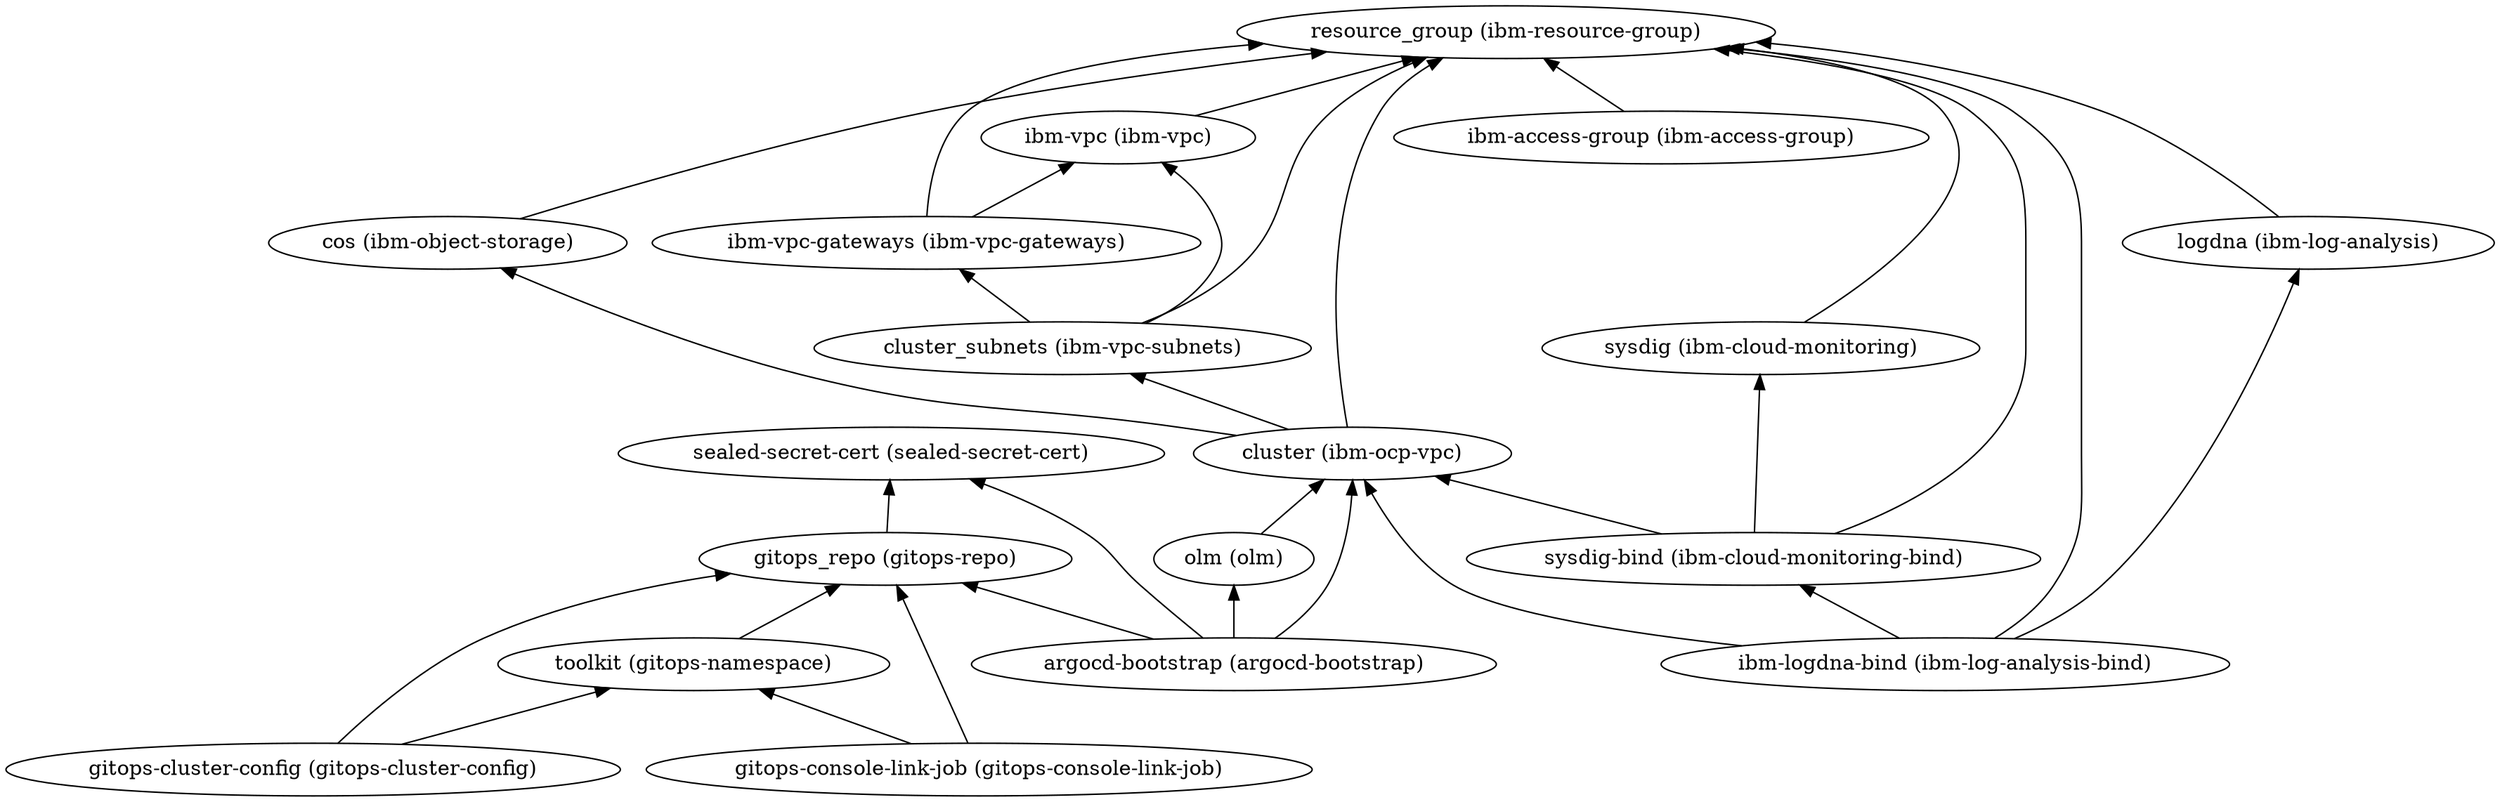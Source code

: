digraph {
    rankdir="BT"
    "argocd-bootstrap (argocd-bootstrap)" -> "cluster (ibm-ocp-vpc)"
"argocd-bootstrap (argocd-bootstrap)" -> "olm (olm)"
"argocd-bootstrap (argocd-bootstrap)" -> "gitops_repo (gitops-repo)"
"argocd-bootstrap (argocd-bootstrap)" -> "sealed-secret-cert (sealed-secret-cert)"
"argocd-bootstrap (argocd-bootstrap)"
"cluster (ibm-ocp-vpc)" -> "resource_group (ibm-resource-group)"
"cluster (ibm-ocp-vpc)" -> "cos (ibm-object-storage)"
"cluster (ibm-ocp-vpc)" -> "cluster_subnets (ibm-vpc-subnets)"
"cluster (ibm-ocp-vpc)"
"resource_group (ibm-resource-group)"
"cos (ibm-object-storage)" -> "resource_group (ibm-resource-group)"
"cos (ibm-object-storage)"
"cluster_subnets (ibm-vpc-subnets)" -> "resource_group (ibm-resource-group)"
"cluster_subnets (ibm-vpc-subnets)" -> "ibm-vpc (ibm-vpc)"
"cluster_subnets (ibm-vpc-subnets)" -> "ibm-vpc-gateways (ibm-vpc-gateways)"
"cluster_subnets (ibm-vpc-subnets)"
"ibm-vpc (ibm-vpc)" -> "resource_group (ibm-resource-group)"
"ibm-vpc (ibm-vpc)"
"ibm-vpc-gateways (ibm-vpc-gateways)" -> "resource_group (ibm-resource-group)"
"ibm-vpc-gateways (ibm-vpc-gateways)" -> "ibm-vpc (ibm-vpc)"
"ibm-vpc-gateways (ibm-vpc-gateways)"
"olm (olm)" -> "cluster (ibm-ocp-vpc)"
"olm (olm)"
"gitops_repo (gitops-repo)" -> "sealed-secret-cert (sealed-secret-cert)"
"gitops_repo (gitops-repo)"
"sealed-secret-cert (sealed-secret-cert)"
"gitops-cluster-config (gitops-cluster-config)" -> "gitops_repo (gitops-repo)"
"gitops-cluster-config (gitops-cluster-config)" -> "toolkit (gitops-namespace)"
"gitops-cluster-config (gitops-cluster-config)"
"toolkit (gitops-namespace)" -> "gitops_repo (gitops-repo)"
"toolkit (gitops-namespace)"
"gitops-console-link-job (gitops-console-link-job)" -> "gitops_repo (gitops-repo)"
"gitops-console-link-job (gitops-console-link-job)" -> "toolkit (gitops-namespace)"
"gitops-console-link-job (gitops-console-link-job)"
"ibm-access-group (ibm-access-group)" -> "resource_group (ibm-resource-group)"
"ibm-access-group (ibm-access-group)"
"sysdig-bind (ibm-cloud-monitoring-bind)" -> "cluster (ibm-ocp-vpc)"
"sysdig-bind (ibm-cloud-monitoring-bind)" -> "resource_group (ibm-resource-group)"
"sysdig-bind (ibm-cloud-monitoring-bind)" -> "sysdig (ibm-cloud-monitoring)"
"sysdig-bind (ibm-cloud-monitoring-bind)"
"sysdig (ibm-cloud-monitoring)" -> "resource_group (ibm-resource-group)"
"sysdig (ibm-cloud-monitoring)"
"ibm-logdna-bind (ibm-log-analysis-bind)" -> "cluster (ibm-ocp-vpc)"
"ibm-logdna-bind (ibm-log-analysis-bind)" -> "resource_group (ibm-resource-group)"
"ibm-logdna-bind (ibm-log-analysis-bind)" -> "logdna (ibm-log-analysis)"
"ibm-logdna-bind (ibm-log-analysis-bind)" -> "sysdig-bind (ibm-cloud-monitoring-bind)"
"ibm-logdna-bind (ibm-log-analysis-bind)"
"logdna (ibm-log-analysis)" -> "resource_group (ibm-resource-group)"
"logdna (ibm-log-analysis)"
  }